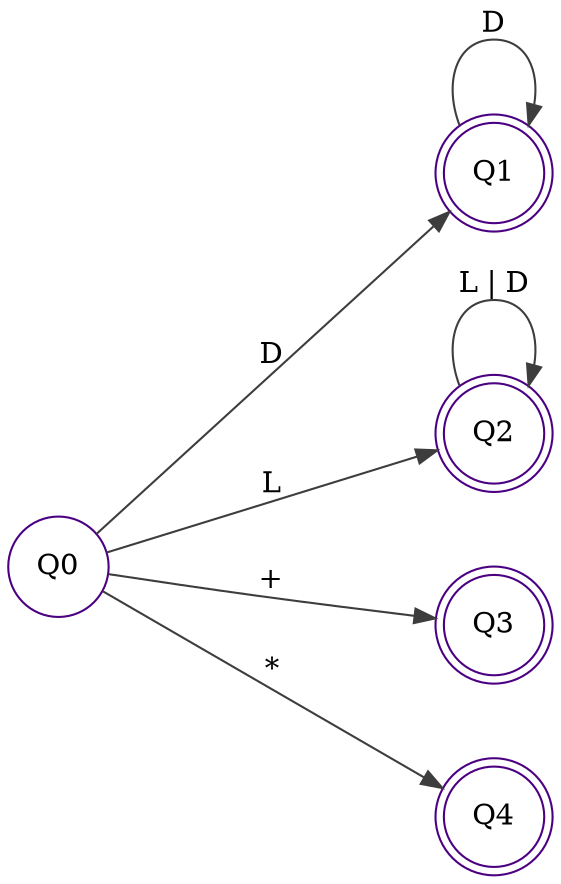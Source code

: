 digraph finite_state_machine {
	rankdir=LR;
	ranksep=2;
	nodesep=0.5;

	node [shape = circle, color="indigo"]; Q0
	node [shape = doublecircle, color="indigo"]; Q1 Q2
	Q0 -> Q1 [ label = "D"  color="grey24" ];
	Q1 -> Q1 [ label = "D"  color="grey24" ];
	Q0 -> Q2 [ label = "L" color="grey24" ];
	Q2 -> Q2 [ label = "L | D"  color="grey24" ];
	Q0 -> Q3 [ label = "+" color="grey24" ];
	Q0 -> Q4 [ label = "*" color="grey24" ];
}